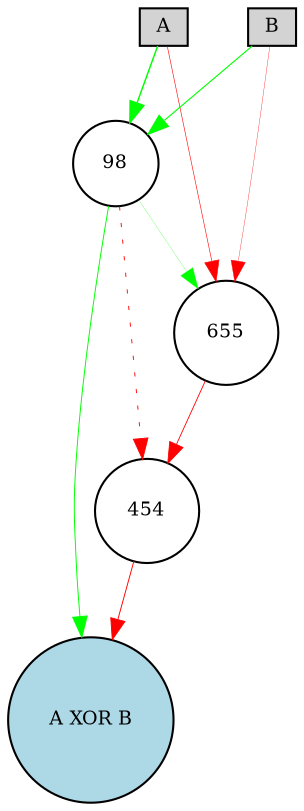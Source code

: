 digraph {
	node [fontsize=9 height=0.2 shape=circle width=0.2]
	A [fillcolor=lightgray shape=box style=filled]
	B [fillcolor=lightgray shape=box style=filled]
	"A XOR B" [fillcolor=lightblue style=filled]
	98 [fillcolor=white style=filled]
	454 [fillcolor=white style=filled]
	655 [fillcolor=white style=filled]
	98 -> "A XOR B" [color=green penwidth=0.4624360929380573 style=solid]
	655 -> 454 [color=red penwidth=0.4127987358314088 style=solid]
	98 -> 454 [color=red penwidth=0.43578079683050774 style=dotted]
	A -> 655 [color=red penwidth=0.28186059110174944 style=solid]
	98 -> 655 [color=green penwidth=0.11133057608927303 style=solid]
	B -> 655 [color=red penwidth=0.16138851092994788 style=solid]
	B -> 98 [color=green penwidth=0.5331374325703434 style=solid]
	A -> 98 [color=green penwidth=0.6937285538042898 style=solid]
	454 -> "A XOR B" [color=red penwidth=0.44696230707236073 style=solid]
}
